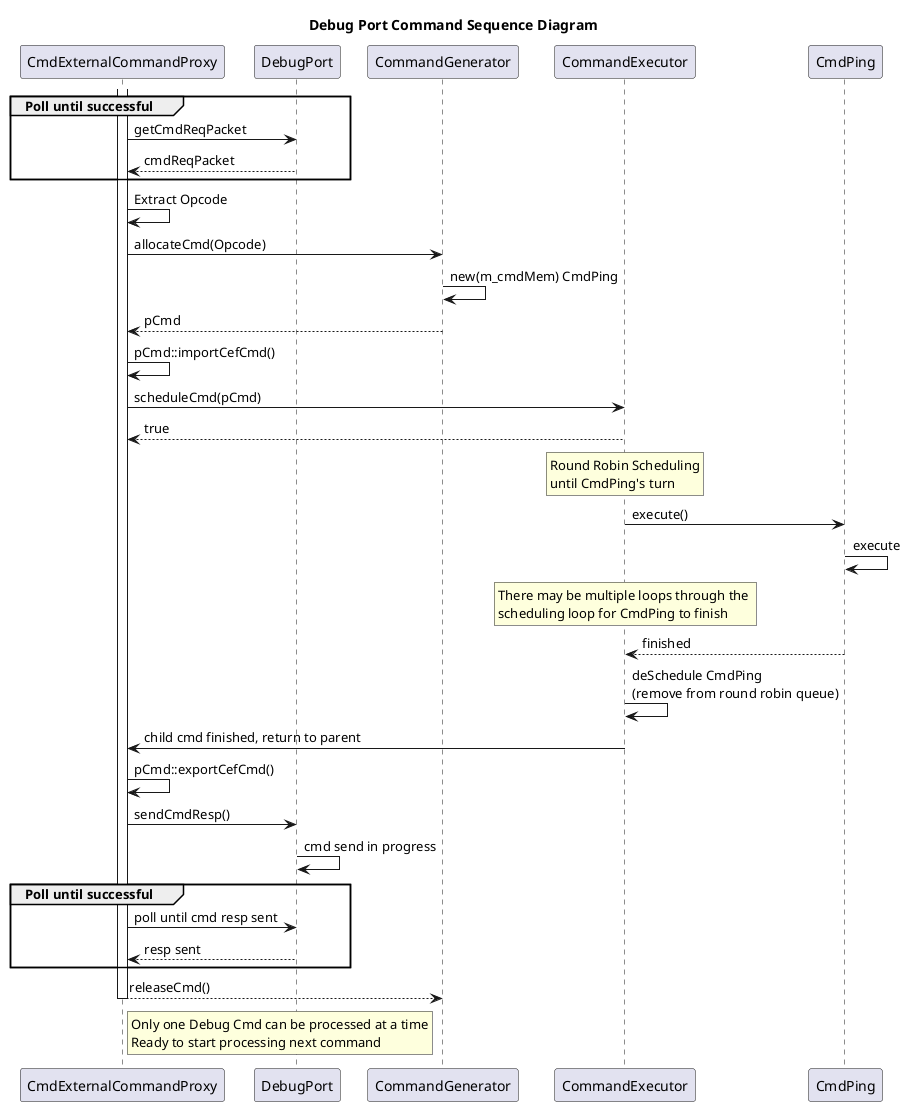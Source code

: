 @startuml
title Debug Port Command Sequence Diagram
group Poll until successful
    CmdExternalCommandProxy -> DebugPort : getCmdReqPacket
    DebugPort  --> CmdExternalCommandProxy : cmdReqPacket
end

activate CmdExternalCommandProxy 
CmdExternalCommandProxy -> CmdExternalCommandProxy  : Extract Opcode

CmdExternalCommandProxy -> CommandGenerator : allocateCmd(Opcode)
CommandGenerator -> CommandGenerator  : new(m_cmdMem) CmdPing
CommandGenerator --> CmdExternalCommandProxy : pCmd


CmdExternalCommandProxy -> CmdExternalCommandProxy : pCmd::importCefCmd()
CmdExternalCommandProxy -> CommandExecutor : scheduleCmd(pCmd)
CommandExecutor --> CmdExternalCommandProxy : true

rnote over CommandExecutor
 Round Robin Scheduling
 until CmdPing's turn
endnote

CommandExecutor -> CmdPing : execute()
CmdPing -> CmdPing : execute
rnote over CommandExecutor
 There may be multiple loops through the 
 scheduling loop for CmdPing to finish
endnote
CmdPing --> CommandExecutor : finished
CommandExecutor -> CommandExecutor : deSchedule CmdPing \n(remove from round robin queue)

CommandExecutor -> CmdExternalCommandProxy : child cmd finished, return to parent
CmdExternalCommandProxy -> CmdExternalCommandProxy : pCmd::exportCefCmd()
CmdExternalCommandProxy -> DebugPort : sendCmdResp()
DebugPort -> DebugPort : cmd send in progress

group Poll until successful
    CmdExternalCommandProxy -> DebugPort : poll until cmd resp sent
    DebugPort --> CmdExternalCommandProxy : resp sent
end

CmdExternalCommandProxy --> CommandGenerator  : releaseCmd()

rnote right of CmdExternalCommandProxy 
 Only one Debug Cmd can be processed at a time
 Ready to start processing next command 
endnote
deactivate CmdExternalCommandProxy
@enduml
